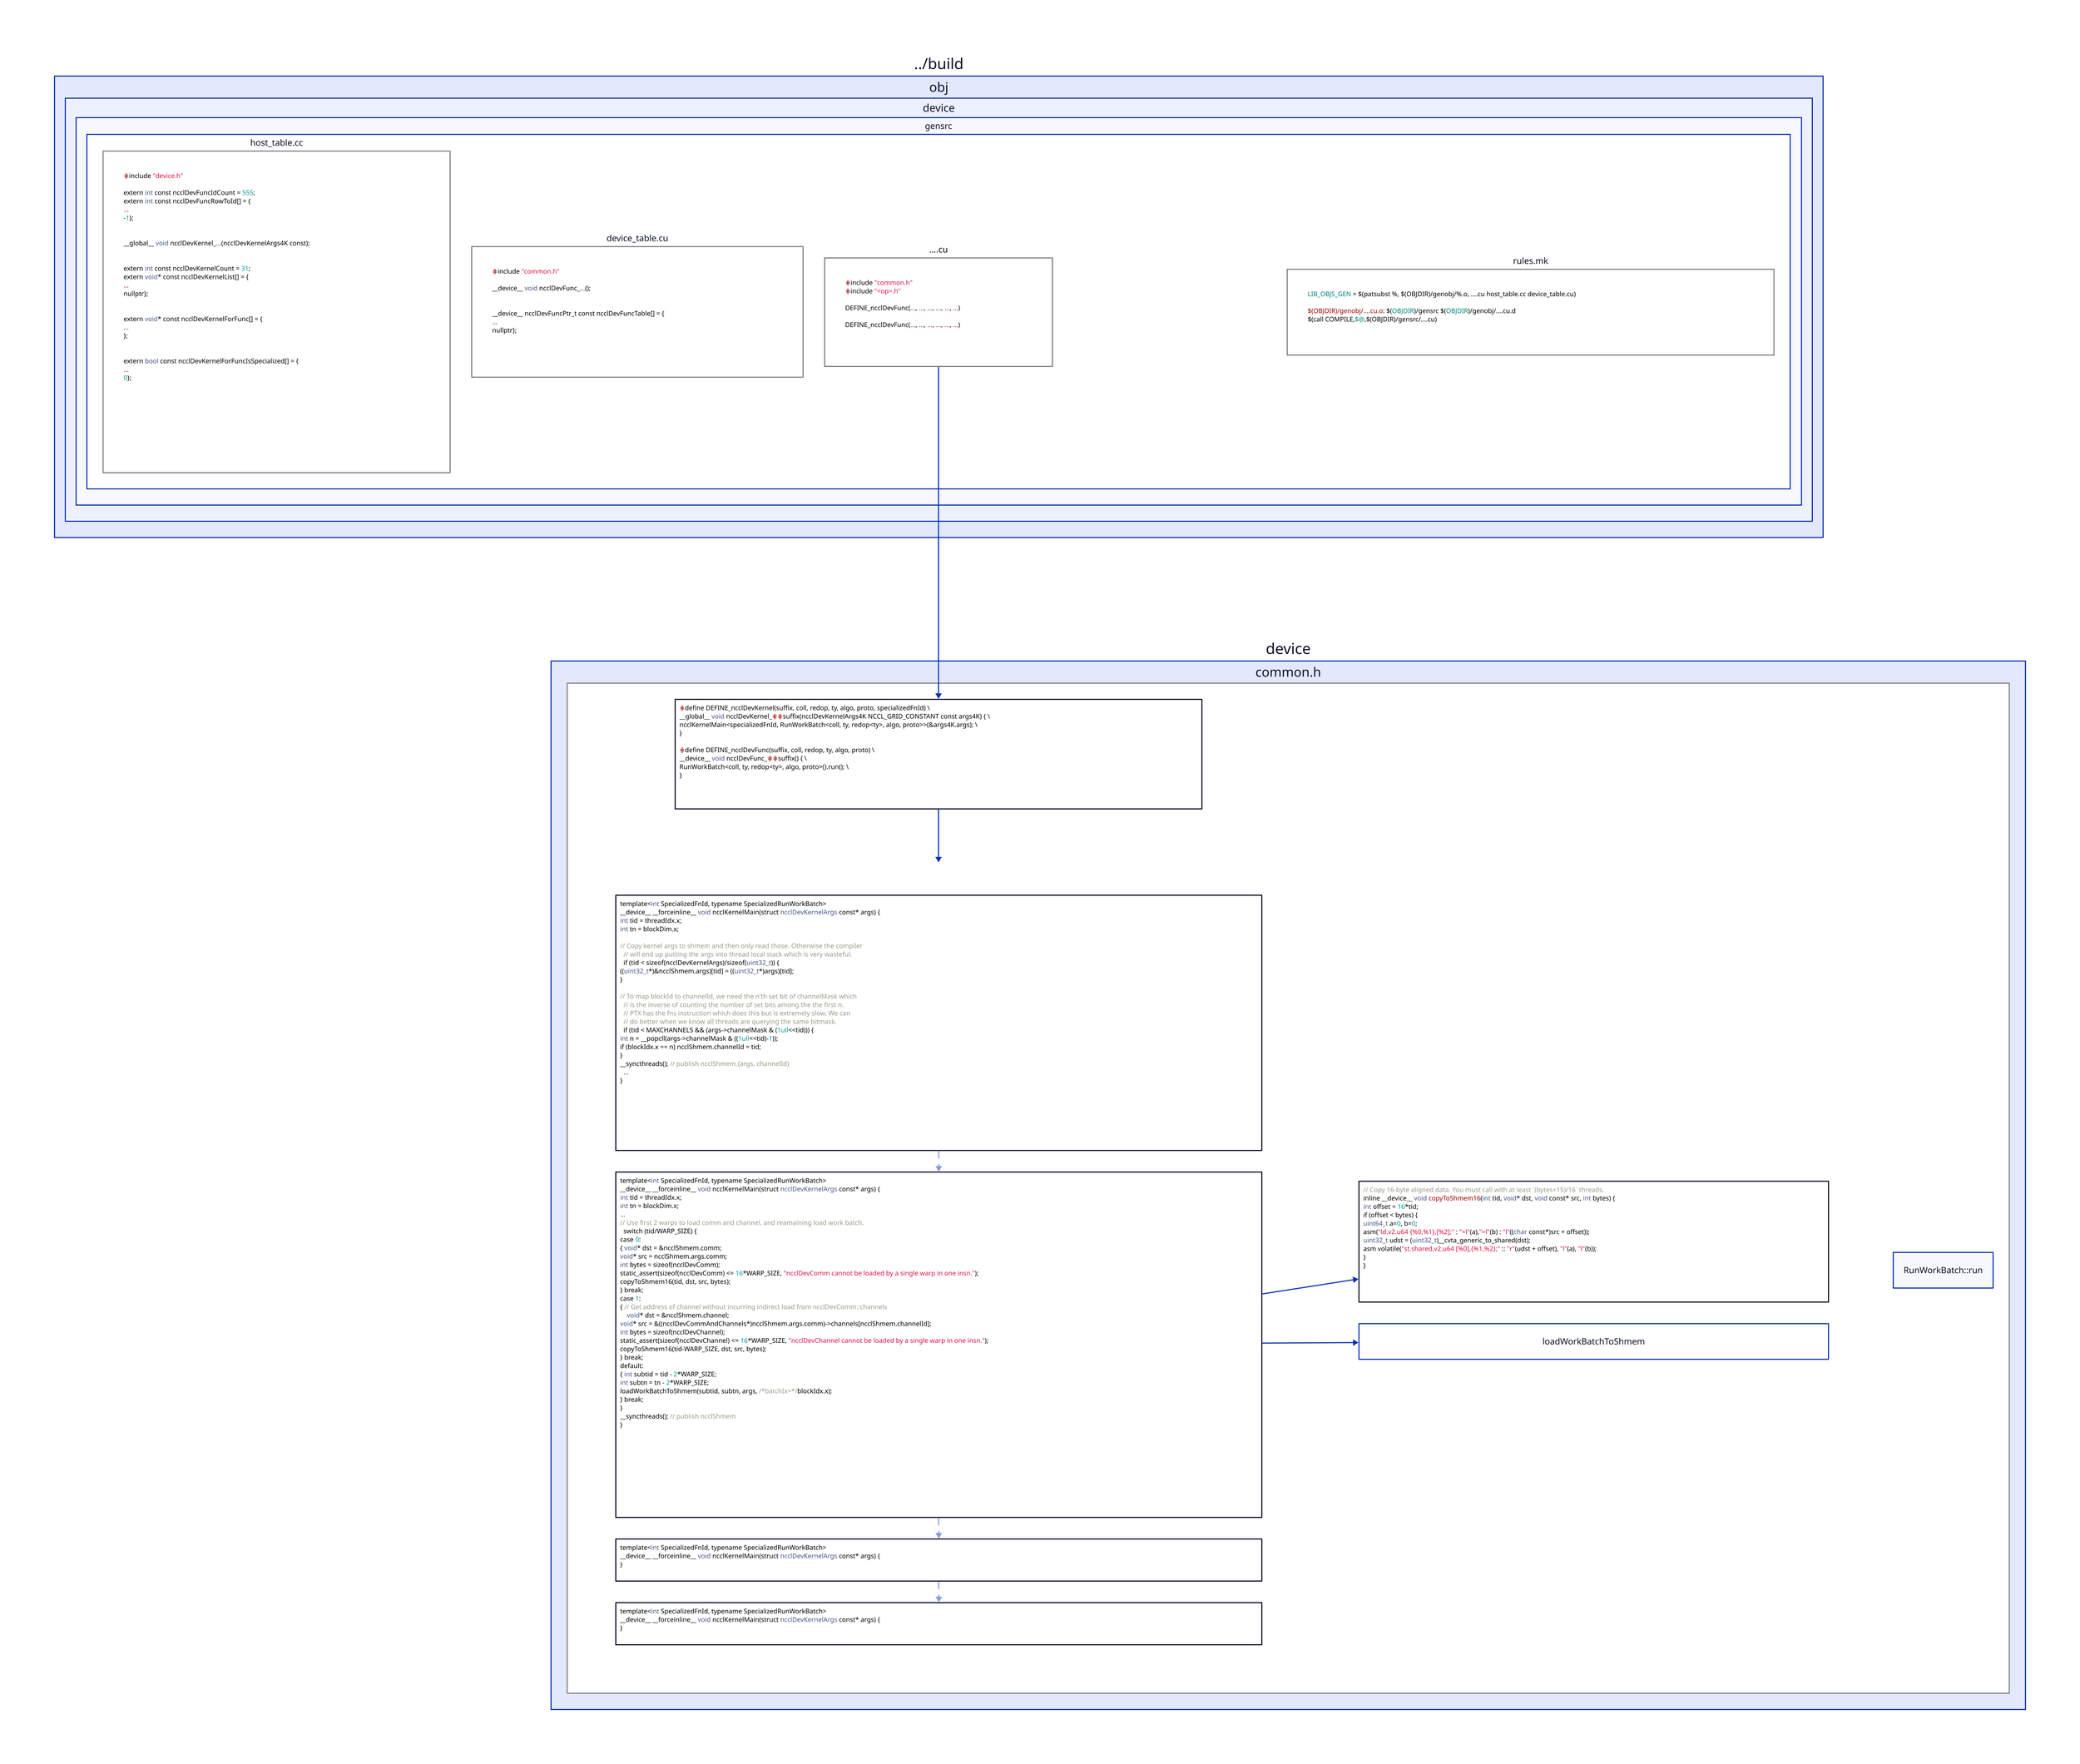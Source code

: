 # device/
device: {
    common\.h: {
        DEFINE: |cpp
            ⋕define DEFINE_ncclDevKernel(suffix, coll, redop, ty, algo, proto, specializedFnId) \
              __global__ void ncclDevKernel_⋕⋕suffix(ncclDevKernelArgs4K NCCL_GRID_CONSTANT const args4K) { \
                ncclKernelMain<specializedFnId, RunWorkBatch<coll, ty, redop<ty>, algo, proto>>(&args4K.args); \
              }

            ⋕define DEFINE_ncclDevFunc(suffix, coll, redop, ty, algo, proto) \
              __device__ void ncclDevFunc_⋕⋕suffix() { \
                RunWorkBatch<coll, ty, redop<ty>, algo, proto>().run(); \
              }
        |
        DEFINE -> ncclKernelMainWrapper

        ncclKernelMainWrapper: {
            grid-columns: 1

            ncclKernelMain: |cpp
                template<int SpecializedFnId, typename SpecializedRunWorkBatch>
                __device__ __forceinline__ void ncclKernelMain(struct ncclDevKernelArgs const* args) {
                  int tid = threadIdx.x;
                  int tn = blockDim.x;

                  // Copy kernel args to shmem and then only read those. Otherwise the compiler
                  // will end up putting the args into thread local stack which is very wasteful.
                  if (tid < sizeof(ncclDevKernelArgs)/sizeof(uint32_t)) {
                    ((uint32_t*)&ncclShmem.args)[tid] = ((uint32_t*)args)[tid];
                  }

                  // To map blockId to channelId, we need the n'th set bit of channelMask which
                  // is the inverse of counting the number of set bits among the the first n.
                  // PTX has the fns instruction which does this but is extremely slow. We can
                  // do better when we know all threads are querying the same bitmask.
                  if (tid < MAXCHANNELS && (args->channelMask & (1ull<<tid))) {
                    int n = __popcll(args->channelMask & ((1ull<<tid)-1));
                    if (blockIdx.x == n) ncclShmem.channelId = tid;
                  }
                  __syncthreads(); // publish ncclShmem.{args, channelId}
                  …
                }
            |
            ncclKernelMain -> ncclKernelMain1: {
                style: {
                    stroke-dash: 6
                    opacity: 0.5
                }
            }
            ncclKernelMain1: |cpp
                template<int SpecializedFnId, typename SpecializedRunWorkBatch>
                __device__ __forceinline__ void ncclKernelMain(struct ncclDevKernelArgs const* args) {
                  int tid = threadIdx.x;
                  int tn = blockDim.x;
                  …
                  // Use first 2 warps to load comm and channel, and reamaining load work batch.
                  switch (tid/WARP_SIZE) {
                  case 0:
                    { void* dst = &ncclShmem.comm;
                    void* src = ncclShmem.args.comm;
                    int bytes = sizeof(ncclDevComm);
                    static_assert(sizeof(ncclDevComm) <= 16*WARP_SIZE, "ncclDevComm cannot be loaded by a single warp in one insn.");
                    copyToShmem16(tid, dst, src, bytes);
                    } break;
                  case 1:
                    { // Get address of channel without incurring indirect load from ncclDevComm::channels
                    void* dst = &ncclShmem.channel;
                    void* src = &((ncclDevCommAndChannels*)ncclShmem.args.comm)->channels[ncclShmem.channelId];
                    int bytes = sizeof(ncclDevChannel);
                    static_assert(sizeof(ncclDevChannel) <= 16*WARP_SIZE, "ncclDevChannel cannot be loaded by a single warp in one insn.");
                    copyToShmem16(tid-WARP_SIZE, dst, src, bytes);
                    } break;
                  default:
                    { int subtid = tid - 2*WARP_SIZE;
                    int subtn = tn - 2*WARP_SIZE;
                    loadWorkBatchToShmem(subtid, subtn, args, /*batchIx=*/blockIdx.x);
                    } break;
                  }
                  __syncthreads(); // publish ncclShmem
                }
            |
            ncclKernelMain1 -> ncclKernelMain2: {
                style: {
                    stroke-dash: 6
                    opacity: 0.5
                }
            }
            ncclKernelMain2: |cpp
                template<int SpecializedFnId, typename SpecializedRunWorkBatch>
                __device__ __forceinline__ void ncclKernelMain(struct ncclDevKernelArgs const* args) {
                }
            |
            ncclKernelMain2 -> ncclKernelMain3: {
                style: {
                    stroke-dash: 6
                    opacity: 0.5
                }
            }
            ncclKernelMain3: |cpp
                template<int SpecializedFnId, typename SpecializedRunWorkBatch>
                __device__ __forceinline__ void ncclKernelMain(struct ncclDevKernelArgs const* args) {
                }
            |
        }
        ncclKernelMainWrapper.style.opacity: 0

        ncclKernelMainWrapper.ncclKernelMain1 -> utilWrapper.copyToShmem16
        ncclKernelMainWrapper.ncclKernelMain1 -> utilWrapper.loadWorkBatchToShmem
        utilWrapper: {
            grid-columns: 1

            copyToShmem16: |cpp
                // Copy 16-byte aligned data. You must call with at least `(bytes+15)/16` threads.
                inline __device__ void copyToShmem16(int tid, void* dst, void const* src, int bytes) {
                int offset = 16*tid;
                  if (offset < bytes) {
                    uint64_t a=0, b=0;
                    asm("ld.v2.u64 {%0,%1},[%2];" : "=l"(a),"=l"(b) : "l"((char const*)src + offset));
                    uint32_t udst = (uint32_t)__cvta_generic_to_shared(dst);
                    asm volatile("st.shared.v2.u64 [%0],{%1,%2};" :: "r"(udst + offset), "l"(a), "l"(b));
                  }
                }
            |

            loadWorkBatchToShmem
        }
        utilWrapper.style.opacity: 0

        RunWorkBatch\:\:run
    }
    common\.h.style.stroke: gray
    common\.h.style.fill: white
}
# ../build/obj/device/gensrc/
\.\./build: {
    obj: {
        device: {
            gensrc: {
                # `#` may be a special token in D2; using it in code snippet
                # leads to error, which poses challenges to C syntax, e.g.,
                # `#include`, `#if` and `#endif`, etc. As a turnaround, use `⋕`
                # (Unicode 22D5) in all snippets in `gensrc/`.
                host_table\.cc: {
                    # `ncclDevKernelForFunc` maps primary ID to kernel function
                    # pointer. There are duplicate kernels because not all are
                    # specilized.
                    code: |cpp
                        ⋕include "device.h"

                        extern int const ncclDevFuncIdCount = 555;
                        extern int const ncclDevFuncRowToId[] = {
                            …
                        -1};


                        __global__ void ncclDevKernel_…(ncclDevKernelArgs4K const);


                        extern int const ncclDevKernelCount = 31;
                        extern void* const ncclDevKernelList[] = {
                            …
                        nullptr};


                        extern void* const ncclDevKernelForFunc[] = {
                            …
                        };


                        extern bool const ncclDevKernelForFuncIsSpecialized[] = {
                            …
                        0};
                    | # `ncclDevKernelForFuncIsSpecialized[i]` indicates if
                      # `ncclDevKernelForFunc[i]` is specilized.
                    code.style.stroke: transparent
                }
                host_table\.cc: {
                    style: {
                        stroke: gray
                        fill: white
                    }
                }
                device_table\.cu: {
                    code: |cpp
                        ⋕include "common.h"

                        __device__ void ncclDevFunc_…();


                        __device__ ncclDevFuncPtr_t const ncclDevFuncTable[] = {
                            …
                        nullptr};
                    |
                    code.style.stroke: transparent
                }
                device_table\.cu: {
                    style: {
                        stroke: gray
                        fill: white
                    }
                }
                …\.cu: {
                    kernel: |cpp
                        ⋕include "common.h"
                        ⋕include "<op>.h"

                        DEFINE_ncclDevFunc(…, …, …, …, …, …)

                        DEFINE_ncclDevFunc(…, …, …, …, …, …)
                    |
                    kernel.style.stroke: transparent
                }
                …\.cu: {
                    style: {
                        stroke: gray
                        fill: white
                    }
                }
                rules\.mk: {
                    compile: |Makefile
                        LIB_OBJS_GEN = $(patsubst %, $(OBJDIR)/genobj/%.o, ….cu host_table.cc device_table.cu)

                        $(OBJDIR)/genobj/….cu.o: $(OBJDIR)/gensrc $(OBJDIR)/genobj/….cu.d
                            $(call COMPILE,$@,$(OBJDIR)/gensrc/….cu)
                    |
                    compile.style.stroke: transparent
                }
                rules\.mk: {
                    style: {
                        stroke: gray
                        fill: white
                    }
                }
            }
        }
    }
}
\.\./build.obj.device.gensrc.…\.cu -> device.common\.h.DEFINE
